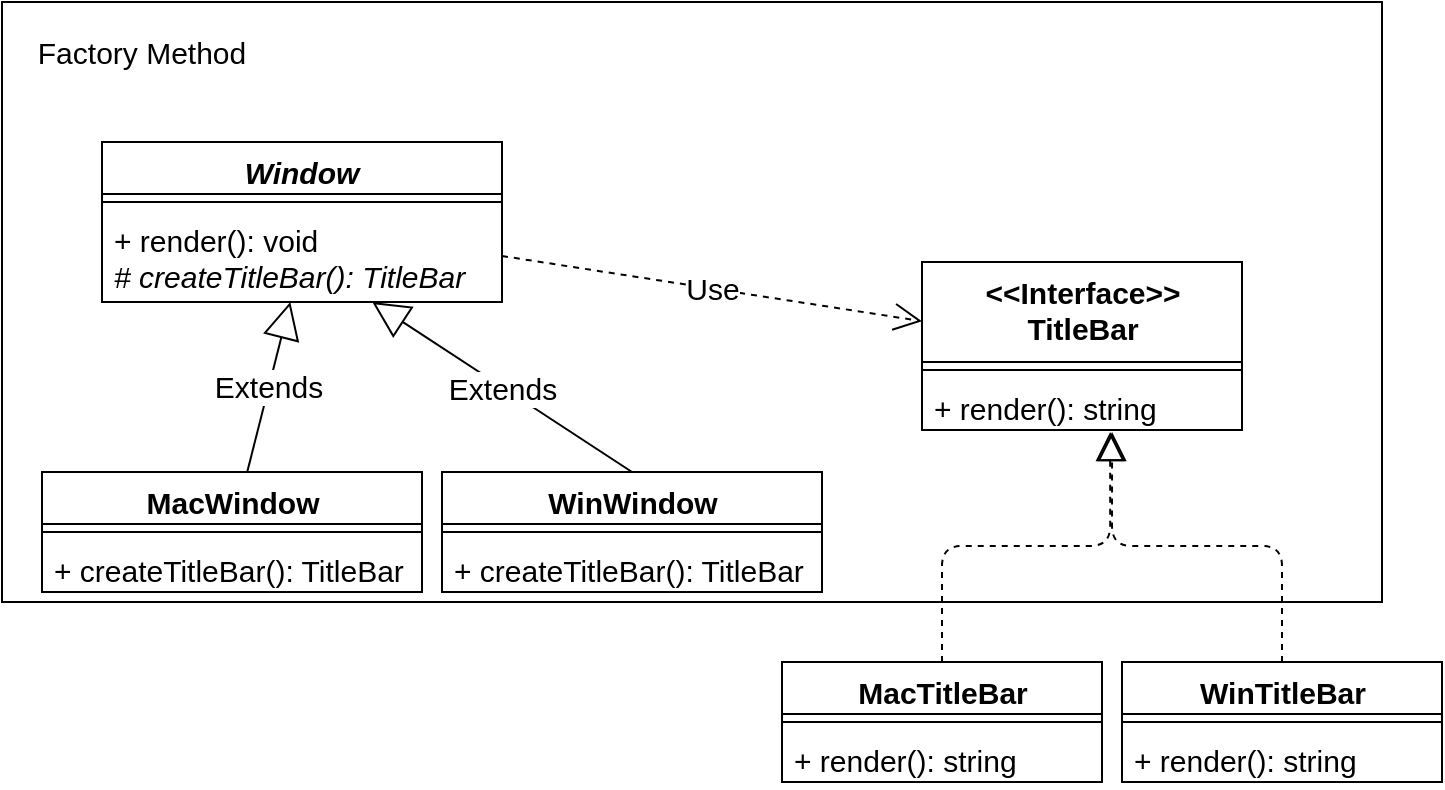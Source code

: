 <mxfile>
    <diagram id="sTTFjLhrDr0EIwm9PRtF" name="Страница 1">
        <mxGraphModel dx="1196" dy="975" grid="1" gridSize="10" guides="1" tooltips="1" connect="1" arrows="1" fold="1" page="1" pageScale="1" pageWidth="827" pageHeight="1169" math="0" shadow="0">
            <root>
                <mxCell id="0"/>
                <mxCell id="1" parent="0"/>
                <mxCell id="2" value="" style="rounded=0;html=1;" parent="1" vertex="1">
                    <mxGeometry x="10" y="10" width="690" height="300" as="geometry"/>
                </mxCell>
                <mxCell id="3" value="Factory Method" style="text;html=1;strokeColor=none;fillColor=none;align=center;verticalAlign=middle;whiteSpace=wrap;rounded=0;fontSize=15;" parent="1" vertex="1">
                    <mxGeometry x="20" y="20" width="120" height="30" as="geometry"/>
                </mxCell>
                <mxCell id="4" value="Window" style="swimlane;fontStyle=3;align=center;verticalAlign=top;childLayout=stackLayout;horizontal=1;startSize=26;horizontalStack=0;resizeParent=1;resizeParentMax=0;resizeLast=0;collapsible=1;marginBottom=0;fontSize=15;" parent="1" vertex="1">
                    <mxGeometry x="60" y="80" width="200" height="80" as="geometry"/>
                </mxCell>
                <mxCell id="6" value="" style="line;strokeWidth=1;fillColor=none;align=left;verticalAlign=middle;spacingTop=-1;spacingLeft=3;spacingRight=3;rotatable=0;labelPosition=right;points=[];portConstraint=eastwest;fontSize=15;" parent="4" vertex="1">
                    <mxGeometry y="26" width="200" height="8" as="geometry"/>
                </mxCell>
                <mxCell id="7" value="+ render(): void&lt;br&gt;&lt;i&gt;# createTitleBar(): TitleBar&lt;/i&gt;" style="text;strokeColor=none;fillColor=none;align=left;verticalAlign=top;spacingLeft=4;spacingRight=4;overflow=hidden;rotatable=0;points=[[0,0.5],[1,0.5]];portConstraint=eastwest;fontSize=15;fontStyle=0;html=1;" parent="4" vertex="1">
                    <mxGeometry y="34" width="200" height="46" as="geometry"/>
                </mxCell>
                <mxCell id="8" value="Use" style="endArrow=open;endSize=12;dashed=1;html=1;fontSize=15;exitX=1;exitY=0.5;exitDx=0;exitDy=0;" parent="1" source="7" target="9" edge="1">
                    <mxGeometry width="160" relative="1" as="geometry">
                        <mxPoint x="110" y="274.5" as="sourcePoint"/>
                        <mxPoint x="270" y="274.5" as="targetPoint"/>
                    </mxGeometry>
                </mxCell>
                <mxCell id="9" value="&amp;lt;&amp;lt;Interface&amp;gt;&amp;gt;&lt;br&gt;TitleBar" style="swimlane;fontStyle=1;align=center;verticalAlign=top;childLayout=stackLayout;horizontal=1;startSize=50;horizontalStack=0;resizeParent=1;resizeParentMax=0;resizeLast=0;collapsible=1;marginBottom=0;fontSize=15;html=1;" parent="1" vertex="1">
                    <mxGeometry x="470" y="140" width="160" height="84" as="geometry"/>
                </mxCell>
                <mxCell id="11" value="" style="line;strokeWidth=1;fillColor=none;align=left;verticalAlign=middle;spacingTop=-1;spacingLeft=3;spacingRight=3;rotatable=0;labelPosition=right;points=[];portConstraint=eastwest;fontSize=15;html=1;" parent="9" vertex="1">
                    <mxGeometry y="50" width="160" height="8" as="geometry"/>
                </mxCell>
                <mxCell id="12" value="+ render(): string" style="text;strokeColor=none;fillColor=none;align=left;verticalAlign=top;spacingLeft=4;spacingRight=4;overflow=hidden;rotatable=0;points=[[0,0.5],[1,0.5]];portConstraint=eastwest;fontSize=15;html=1;" parent="9" vertex="1">
                    <mxGeometry y="58" width="160" height="26" as="geometry"/>
                </mxCell>
                <mxCell id="13" value="MacWindow" style="swimlane;fontStyle=1;align=center;verticalAlign=top;childLayout=stackLayout;horizontal=1;startSize=26;horizontalStack=0;resizeParent=1;resizeParentMax=0;resizeLast=0;collapsible=1;marginBottom=0;fontSize=15;html=1;" parent="1" vertex="1">
                    <mxGeometry x="30" y="245" width="190" height="60" as="geometry"/>
                </mxCell>
                <mxCell id="15" value="" style="line;strokeWidth=1;fillColor=none;align=left;verticalAlign=middle;spacingTop=-1;spacingLeft=3;spacingRight=3;rotatable=0;labelPosition=right;points=[];portConstraint=eastwest;fontSize=15;html=1;" parent="13" vertex="1">
                    <mxGeometry y="26" width="190" height="8" as="geometry"/>
                </mxCell>
                <mxCell id="16" value="+ createTitleBar(): TitleBar" style="text;strokeColor=none;fillColor=none;align=left;verticalAlign=top;spacingLeft=4;spacingRight=4;overflow=hidden;rotatable=0;points=[[0,0.5],[1,0.5]];portConstraint=eastwest;fontSize=15;html=1;" parent="13" vertex="1">
                    <mxGeometry y="34" width="190" height="26" as="geometry"/>
                </mxCell>
                <mxCell id="17" value="WinWindow" style="swimlane;fontStyle=1;align=center;verticalAlign=top;childLayout=stackLayout;horizontal=1;startSize=26;horizontalStack=0;resizeParent=1;resizeParentMax=0;resizeLast=0;collapsible=1;marginBottom=0;fontSize=15;html=1;" parent="1" vertex="1">
                    <mxGeometry x="230" y="245" width="190" height="60" as="geometry"/>
                </mxCell>
                <mxCell id="18" value="" style="line;strokeWidth=1;fillColor=none;align=left;verticalAlign=middle;spacingTop=-1;spacingLeft=3;spacingRight=3;rotatable=0;labelPosition=right;points=[];portConstraint=eastwest;fontSize=15;html=1;" parent="17" vertex="1">
                    <mxGeometry y="26" width="190" height="8" as="geometry"/>
                </mxCell>
                <mxCell id="19" value="+ createTitleBar(): TitleBar" style="text;strokeColor=none;fillColor=none;align=left;verticalAlign=top;spacingLeft=4;spacingRight=4;overflow=hidden;rotatable=0;points=[[0,0.5],[1,0.5]];portConstraint=eastwest;fontSize=15;html=1;" parent="17" vertex="1">
                    <mxGeometry y="34" width="190" height="26" as="geometry"/>
                </mxCell>
                <mxCell id="20" value="Extends" style="endArrow=block;endSize=16;endFill=0;html=1;fontSize=15;" parent="1" source="13" target="7" edge="1">
                    <mxGeometry width="160" relative="1" as="geometry">
                        <mxPoint x="170" y="420" as="sourcePoint"/>
                        <mxPoint x="330" y="420" as="targetPoint"/>
                    </mxGeometry>
                </mxCell>
                <mxCell id="21" value="Extends" style="endArrow=block;endSize=16;endFill=0;html=1;fontSize=15;exitX=0.5;exitY=0;exitDx=0;exitDy=0;" parent="1" source="17" target="7" edge="1">
                    <mxGeometry width="160" relative="1" as="geometry">
                        <mxPoint x="170" y="420" as="sourcePoint"/>
                        <mxPoint x="330" y="420" as="targetPoint"/>
                    </mxGeometry>
                </mxCell>
                <mxCell id="26" value="MacTitleBar" style="swimlane;fontStyle=1;align=center;verticalAlign=top;childLayout=stackLayout;horizontal=1;startSize=26;horizontalStack=0;resizeParent=1;resizeParentMax=0;resizeLast=0;collapsible=1;marginBottom=0;fontSize=15;html=1;" parent="1" vertex="1">
                    <mxGeometry x="400" y="340" width="160" height="60" as="geometry"/>
                </mxCell>
                <mxCell id="28" value="" style="line;strokeWidth=1;fillColor=none;align=left;verticalAlign=middle;spacingTop=-1;spacingLeft=3;spacingRight=3;rotatable=0;labelPosition=right;points=[];portConstraint=eastwest;fontSize=15;html=1;" parent="26" vertex="1">
                    <mxGeometry y="26" width="160" height="8" as="geometry"/>
                </mxCell>
                <mxCell id="29" value="+ render(): string" style="text;strokeColor=none;fillColor=none;align=left;verticalAlign=top;spacingLeft=4;spacingRight=4;overflow=hidden;rotatable=0;points=[[0,0.5],[1,0.5]];portConstraint=eastwest;fontSize=15;html=1;" parent="26" vertex="1">
                    <mxGeometry y="34" width="160" height="26" as="geometry"/>
                </mxCell>
                <mxCell id="30" value="WinTitleBar" style="swimlane;fontStyle=1;align=center;verticalAlign=top;childLayout=stackLayout;horizontal=1;startSize=26;horizontalStack=0;resizeParent=1;resizeParentMax=0;resizeLast=0;collapsible=1;marginBottom=0;fontSize=15;html=1;" parent="1" vertex="1">
                    <mxGeometry x="570" y="340" width="160" height="60" as="geometry"/>
                </mxCell>
                <mxCell id="31" value="" style="line;strokeWidth=1;fillColor=none;align=left;verticalAlign=middle;spacingTop=-1;spacingLeft=3;spacingRight=3;rotatable=0;labelPosition=right;points=[];portConstraint=eastwest;fontSize=15;html=1;" parent="30" vertex="1">
                    <mxGeometry y="26" width="160" height="8" as="geometry"/>
                </mxCell>
                <mxCell id="32" value="+ render(): string" style="text;strokeColor=none;fillColor=none;align=left;verticalAlign=top;spacingLeft=4;spacingRight=4;overflow=hidden;rotatable=0;points=[[0,0.5],[1,0.5]];portConstraint=eastwest;fontSize=15;html=1;" parent="30" vertex="1">
                    <mxGeometry y="34" width="160" height="26" as="geometry"/>
                </mxCell>
                <mxCell id="34" value="" style="endArrow=block;dashed=1;endFill=0;endSize=12;html=1;fontSize=15;exitX=0.5;exitY=0;exitDx=0;exitDy=0;edgeStyle=orthogonalEdgeStyle;entryX=0.588;entryY=1.038;entryDx=0;entryDy=0;entryPerimeter=0;" parent="1" source="26" target="12" edge="1">
                    <mxGeometry width="160" relative="1" as="geometry">
                        <mxPoint x="250" y="360" as="sourcePoint"/>
                        <mxPoint x="530" y="162" as="targetPoint"/>
                    </mxGeometry>
                </mxCell>
                <mxCell id="35" value="" style="endArrow=block;dashed=1;endFill=0;endSize=12;html=1;fontSize=15;edgeStyle=orthogonalEdgeStyle;entryX=0.594;entryY=1.038;entryDx=0;entryDy=0;entryPerimeter=0;" parent="1" source="30" target="12" edge="1">
                    <mxGeometry width="160" relative="1" as="geometry">
                        <mxPoint x="490" y="330" as="sourcePoint"/>
                        <mxPoint x="580" y="170" as="targetPoint"/>
                    </mxGeometry>
                </mxCell>
            </root>
        </mxGraphModel>
    </diagram>
</mxfile>
